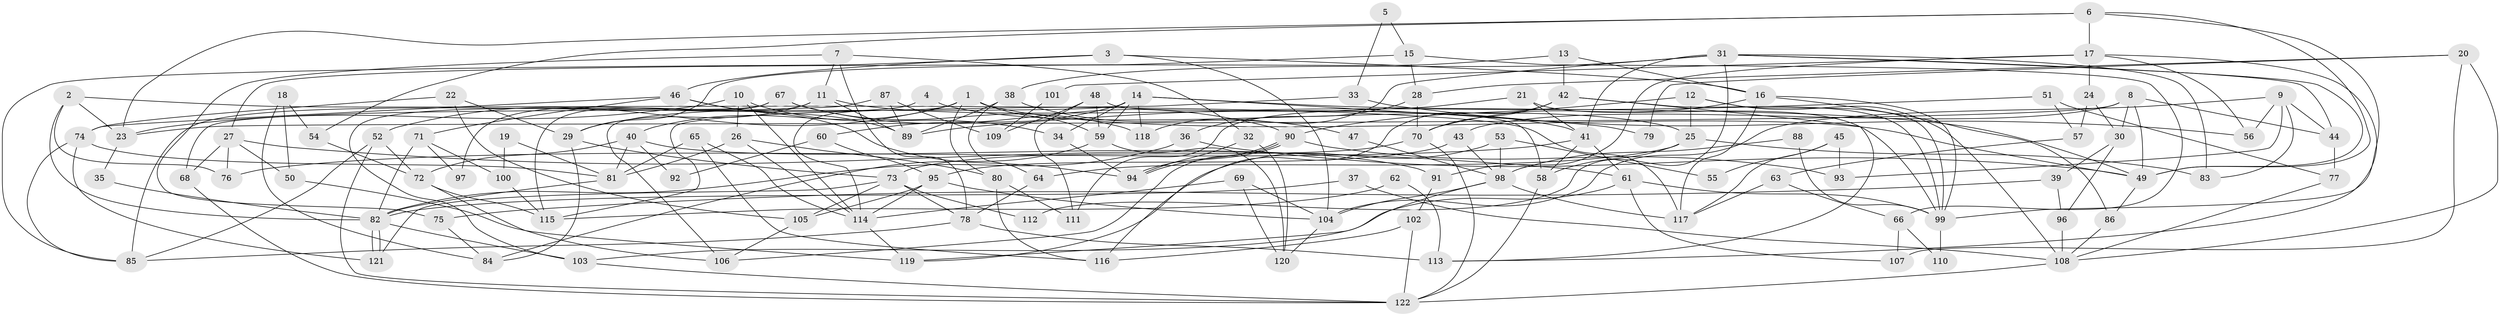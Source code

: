 // Generated by graph-tools (version 1.1) at 2025/50/03/09/25 04:50:44]
// undirected, 122 vertices, 244 edges
graph export_dot {
graph [start="1"]
  node [color=gray90,style=filled];
  1;
  2;
  3;
  4;
  5;
  6;
  7;
  8;
  9;
  10;
  11;
  12;
  13;
  14;
  15;
  16;
  17;
  18;
  19;
  20;
  21;
  22;
  23;
  24;
  25;
  26;
  27;
  28;
  29;
  30;
  31;
  32;
  33;
  34;
  35;
  36;
  37;
  38;
  39;
  40;
  41;
  42;
  43;
  44;
  45;
  46;
  47;
  48;
  49;
  50;
  51;
  52;
  53;
  54;
  55;
  56;
  57;
  58;
  59;
  60;
  61;
  62;
  63;
  64;
  65;
  66;
  67;
  68;
  69;
  70;
  71;
  72;
  73;
  74;
  75;
  76;
  77;
  78;
  79;
  80;
  81;
  82;
  83;
  84;
  85;
  86;
  87;
  88;
  89;
  90;
  91;
  92;
  93;
  94;
  95;
  96;
  97;
  98;
  99;
  100;
  101;
  102;
  103;
  104;
  105;
  106;
  107;
  108;
  109;
  110;
  111;
  112;
  113;
  114;
  115;
  116;
  117;
  118;
  119;
  120;
  121;
  122;
  1 -- 52;
  1 -- 49;
  1 -- 40;
  1 -- 59;
  1 -- 80;
  1 -- 114;
  2 -- 82;
  2 -- 117;
  2 -- 23;
  2 -- 76;
  3 -- 85;
  3 -- 16;
  3 -- 46;
  3 -- 104;
  4 -- 25;
  4 -- 85;
  5 -- 33;
  5 -- 15;
  6 -- 99;
  6 -- 23;
  6 -- 17;
  6 -- 49;
  6 -- 54;
  7 -- 32;
  7 -- 78;
  7 -- 11;
  7 -- 75;
  8 -- 23;
  8 -- 44;
  8 -- 30;
  8 -- 43;
  8 -- 49;
  9 -- 83;
  9 -- 104;
  9 -- 44;
  9 -- 56;
  9 -- 93;
  10 -- 26;
  10 -- 114;
  10 -- 23;
  10 -- 34;
  11 -- 41;
  11 -- 29;
  11 -- 89;
  11 -- 97;
  12 -- 90;
  12 -- 99;
  12 -- 25;
  12 -- 108;
  13 -- 16;
  13 -- 42;
  13 -- 29;
  14 -- 49;
  14 -- 59;
  14 -- 34;
  14 -- 60;
  14 -- 68;
  14 -- 79;
  14 -- 118;
  15 -- 28;
  15 -- 27;
  15 -- 66;
  16 -- 70;
  16 -- 99;
  16 -- 86;
  16 -- 117;
  17 -- 91;
  17 -- 24;
  17 -- 56;
  17 -- 101;
  17 -- 113;
  18 -- 84;
  18 -- 50;
  18 -- 54;
  19 -- 100;
  19 -- 81;
  20 -- 108;
  20 -- 28;
  20 -- 79;
  20 -- 107;
  21 -- 99;
  21 -- 41;
  21 -- 111;
  22 -- 29;
  22 -- 105;
  22 -- 74;
  23 -- 35;
  24 -- 30;
  24 -- 57;
  25 -- 58;
  25 -- 64;
  25 -- 83;
  26 -- 80;
  26 -- 114;
  26 -- 81;
  27 -- 68;
  27 -- 76;
  27 -- 50;
  27 -- 61;
  28 -- 70;
  28 -- 36;
  29 -- 73;
  29 -- 84;
  30 -- 96;
  30 -- 39;
  31 -- 118;
  31 -- 49;
  31 -- 38;
  31 -- 41;
  31 -- 44;
  31 -- 83;
  31 -- 112;
  32 -- 94;
  32 -- 120;
  33 -- 115;
  33 -- 56;
  34 -- 94;
  35 -- 82;
  36 -- 49;
  36 -- 82;
  37 -- 82;
  37 -- 108;
  38 -- 89;
  38 -- 47;
  38 -- 64;
  39 -- 75;
  39 -- 96;
  40 -- 81;
  40 -- 72;
  40 -- 91;
  40 -- 92;
  41 -- 61;
  41 -- 58;
  41 -- 76;
  42 -- 70;
  42 -- 113;
  42 -- 99;
  42 -- 116;
  43 -- 98;
  43 -- 95;
  44 -- 77;
  45 -- 117;
  45 -- 93;
  45 -- 55;
  46 -- 94;
  46 -- 71;
  46 -- 74;
  46 -- 89;
  47 -- 98;
  48 -- 111;
  48 -- 58;
  48 -- 59;
  48 -- 109;
  49 -- 86;
  50 -- 119;
  51 -- 77;
  51 -- 89;
  51 -- 57;
  52 -- 72;
  52 -- 85;
  52 -- 122;
  53 -- 98;
  53 -- 119;
  53 -- 55;
  54 -- 72;
  57 -- 63;
  58 -- 122;
  59 -- 84;
  59 -- 120;
  60 -- 95;
  60 -- 92;
  61 -- 103;
  61 -- 99;
  61 -- 107;
  62 -- 115;
  62 -- 113;
  63 -- 66;
  63 -- 117;
  64 -- 78;
  65 -- 81;
  65 -- 114;
  65 -- 116;
  66 -- 107;
  66 -- 110;
  67 -- 103;
  67 -- 90;
  67 -- 115;
  67 -- 118;
  68 -- 122;
  69 -- 114;
  69 -- 120;
  69 -- 104;
  70 -- 122;
  70 -- 73;
  71 -- 82;
  71 -- 97;
  71 -- 100;
  72 -- 106;
  72 -- 115;
  73 -- 121;
  73 -- 78;
  73 -- 105;
  73 -- 112;
  74 -- 81;
  74 -- 85;
  74 -- 121;
  75 -- 84;
  77 -- 108;
  78 -- 85;
  78 -- 113;
  80 -- 116;
  80 -- 111;
  81 -- 82;
  82 -- 121;
  82 -- 121;
  82 -- 103;
  86 -- 108;
  87 -- 89;
  87 -- 106;
  87 -- 109;
  88 -- 99;
  88 -- 98;
  90 -- 106;
  90 -- 94;
  90 -- 94;
  90 -- 93;
  91 -- 102;
  95 -- 104;
  95 -- 105;
  95 -- 114;
  96 -- 108;
  98 -- 104;
  98 -- 117;
  98 -- 119;
  99 -- 110;
  100 -- 115;
  101 -- 109;
  102 -- 122;
  102 -- 116;
  103 -- 122;
  104 -- 120;
  105 -- 106;
  108 -- 122;
  114 -- 119;
}
